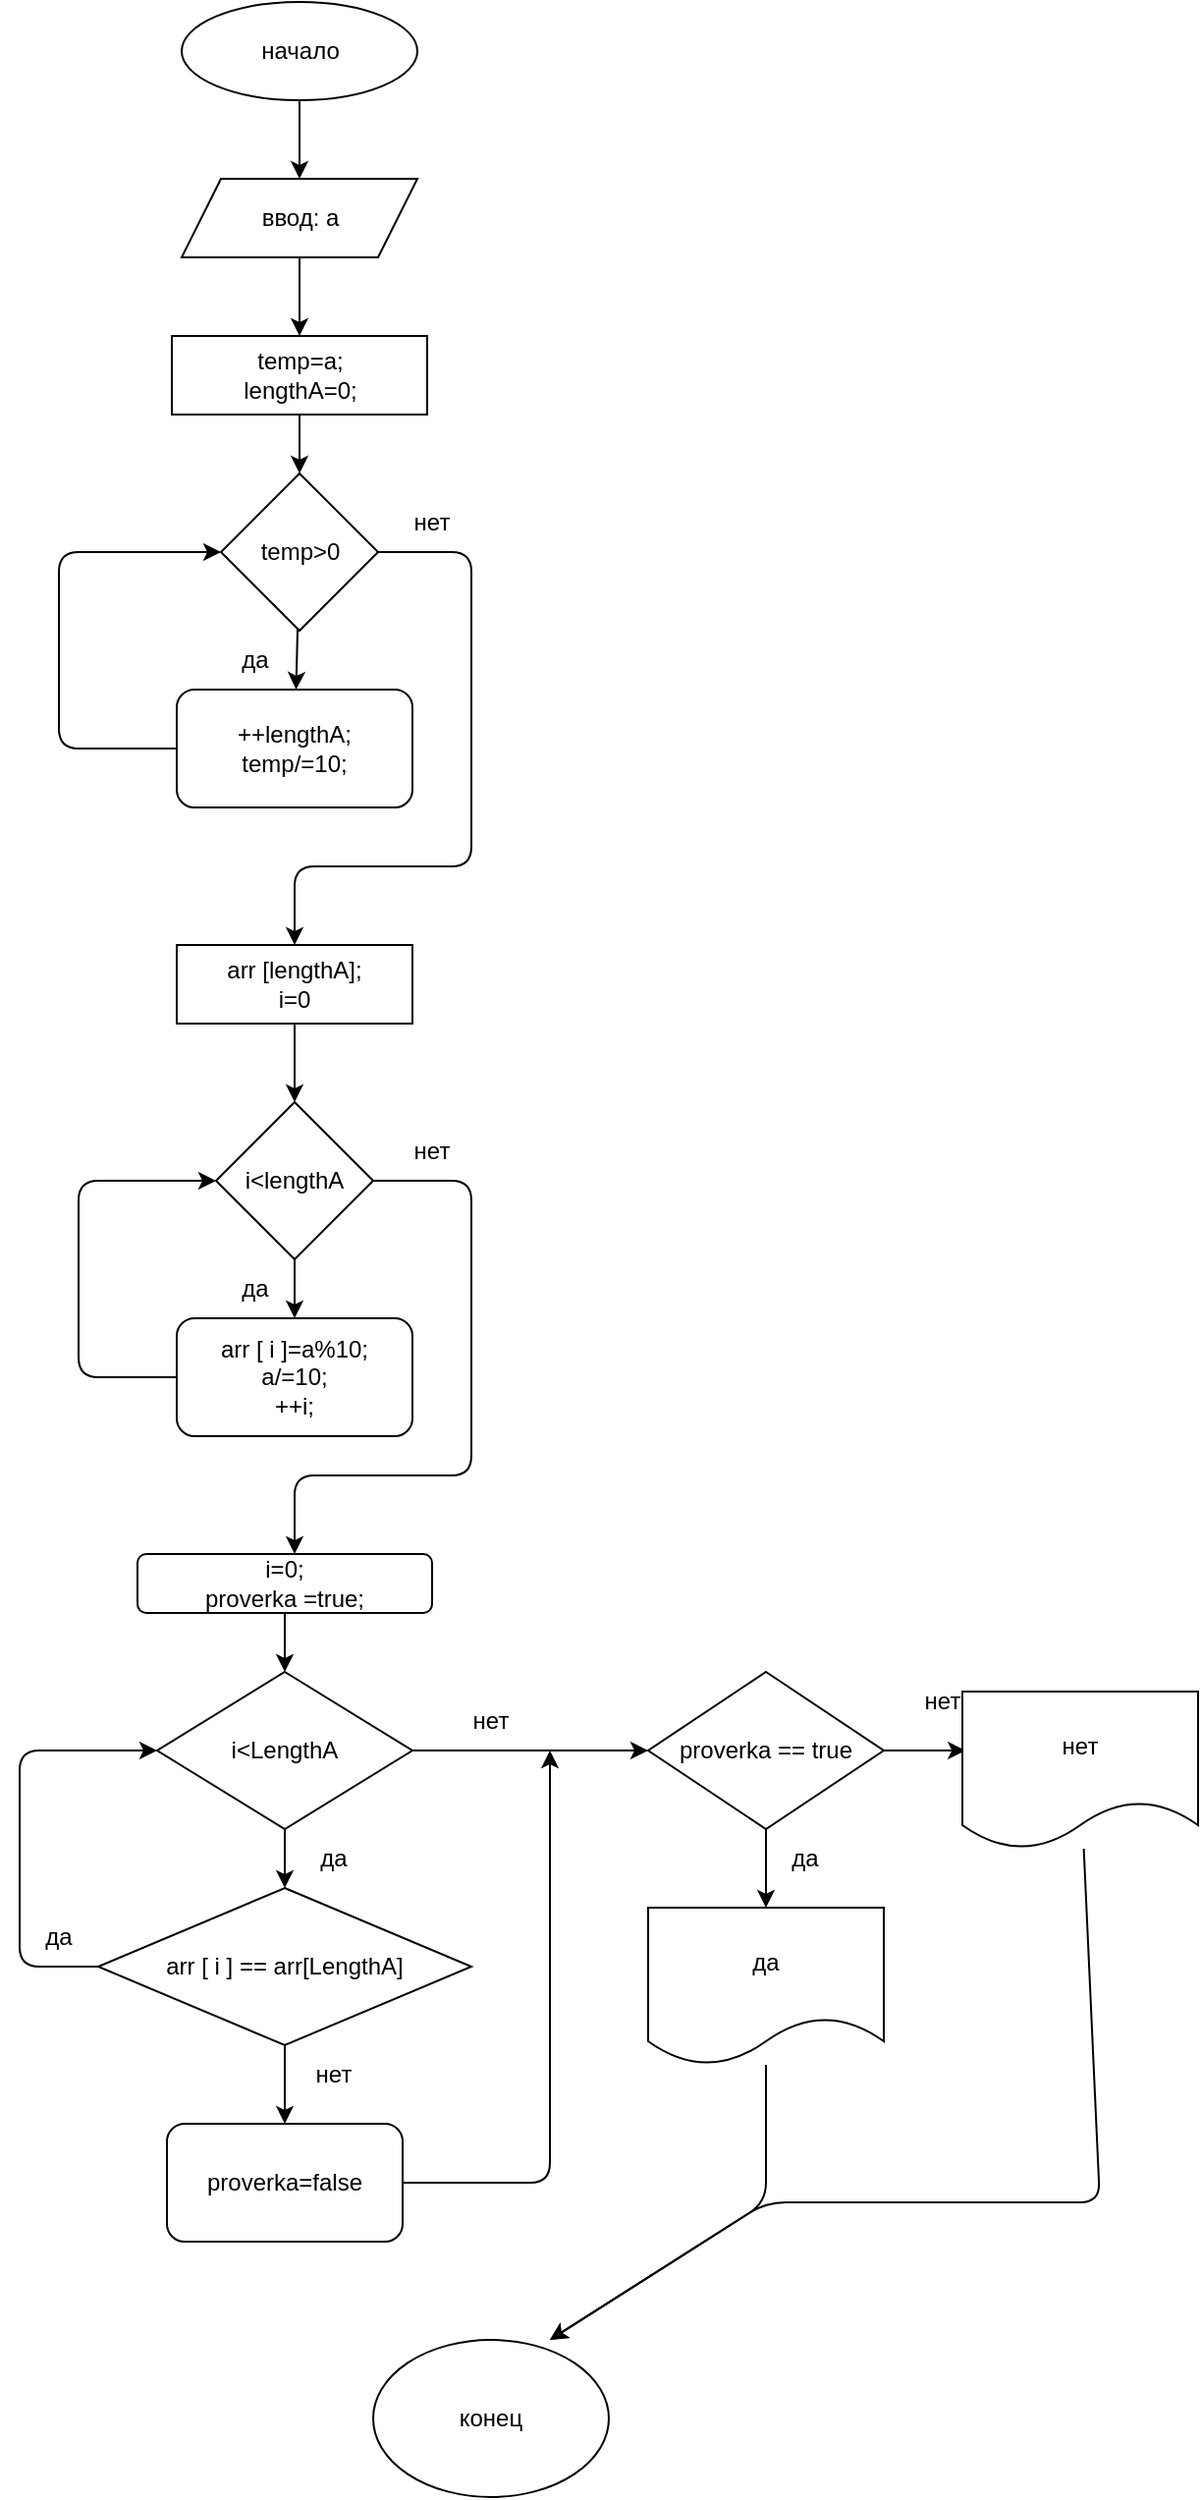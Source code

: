 <mxfile>
    <diagram id="Vugg_yJprEsoE5d1UAYD" name="Страница 1">
        <mxGraphModel dx="516" dy="319" grid="1" gridSize="10" guides="1" tooltips="1" connect="1" arrows="1" fold="1" page="1" pageScale="1" pageWidth="827" pageHeight="1169" math="0" shadow="0">
            <root>
                <mxCell id="0"/>
                <mxCell id="1" parent="0"/>
                <mxCell id="11" style="edgeStyle=none;html=1;entryX=0.5;entryY=0;entryDx=0;entryDy=0;" edge="1" parent="1" source="2" target="3">
                    <mxGeometry relative="1" as="geometry">
                        <mxPoint x="270" y="120" as="targetPoint"/>
                    </mxGeometry>
                </mxCell>
                <mxCell id="2" value="начало" style="ellipse;whiteSpace=wrap;html=1;" vertex="1" parent="1">
                    <mxGeometry x="212.5" y="40" width="120" height="50" as="geometry"/>
                </mxCell>
                <mxCell id="13" style="edgeStyle=none;html=1;entryX=0.5;entryY=0;entryDx=0;entryDy=0;" edge="1" parent="1" source="3" target="9">
                    <mxGeometry relative="1" as="geometry">
                        <mxPoint x="270" y="260" as="targetPoint"/>
                    </mxGeometry>
                </mxCell>
                <mxCell id="3" value="ввод: a" style="shape=parallelogram;perimeter=parallelogramPerimeter;whiteSpace=wrap;html=1;fixedSize=1;" vertex="1" parent="1">
                    <mxGeometry x="212.5" y="130" width="120" height="40" as="geometry"/>
                </mxCell>
                <mxCell id="6" style="edgeStyle=none;html=1;" edge="1" parent="1" source="4" target="7">
                    <mxGeometry relative="1" as="geometry">
                        <mxPoint x="260" y="320" as="targetPoint"/>
                    </mxGeometry>
                </mxCell>
                <mxCell id="16" style="edgeStyle=none;html=1;exitX=1;exitY=0.5;exitDx=0;exitDy=0;" edge="1" parent="1" source="4">
                    <mxGeometry relative="1" as="geometry">
                        <mxPoint x="270" y="520" as="targetPoint"/>
                        <Array as="points">
                            <mxPoint x="360" y="320"/>
                            <mxPoint x="360" y="480"/>
                            <mxPoint x="270" y="480"/>
                        </Array>
                    </mxGeometry>
                </mxCell>
                <mxCell id="4" value="temp&amp;gt;0" style="rhombus;whiteSpace=wrap;html=1;" vertex="1" parent="1">
                    <mxGeometry x="232.5" y="280" width="80" height="80" as="geometry"/>
                </mxCell>
                <mxCell id="15" style="edgeStyle=none;html=1;entryX=0;entryY=0.5;entryDx=0;entryDy=0;" edge="1" parent="1" source="7" target="4">
                    <mxGeometry relative="1" as="geometry">
                        <mxPoint x="140" y="330" as="targetPoint"/>
                        <Array as="points">
                            <mxPoint x="150" y="420"/>
                            <mxPoint x="150" y="320"/>
                        </Array>
                    </mxGeometry>
                </mxCell>
                <mxCell id="7" value="++lengthA;&lt;br&gt;temp/=10;&lt;br&gt;" style="rounded=1;whiteSpace=wrap;html=1;" vertex="1" parent="1">
                    <mxGeometry x="210" y="390" width="120" height="60" as="geometry"/>
                </mxCell>
                <mxCell id="14" style="edgeStyle=none;html=1;entryX=0.5;entryY=0;entryDx=0;entryDy=0;" edge="1" parent="1" source="9" target="4">
                    <mxGeometry relative="1" as="geometry"/>
                </mxCell>
                <mxCell id="9" value="temp=a;&lt;br&gt;lengthA=0;" style="rounded=0;whiteSpace=wrap;html=1;" vertex="1" parent="1">
                    <mxGeometry x="207.5" y="210" width="130" height="40" as="geometry"/>
                </mxCell>
                <mxCell id="18" style="edgeStyle=none;html=1;exitX=0.5;exitY=1;exitDx=0;exitDy=0;" edge="1" parent="1" source="17">
                    <mxGeometry relative="1" as="geometry">
                        <mxPoint x="270" y="600" as="targetPoint"/>
                    </mxGeometry>
                </mxCell>
                <mxCell id="17" value="arr [lengthA];&lt;br&gt;i=0" style="rounded=0;whiteSpace=wrap;html=1;" vertex="1" parent="1">
                    <mxGeometry x="210" y="520" width="120" height="40" as="geometry"/>
                </mxCell>
                <mxCell id="19" value="да" style="text;html=1;strokeColor=none;fillColor=none;align=center;verticalAlign=middle;whiteSpace=wrap;rounded=0;" vertex="1" parent="1">
                    <mxGeometry x="220" y="360" width="60" height="30" as="geometry"/>
                </mxCell>
                <mxCell id="20" value="нет" style="text;html=1;strokeColor=none;fillColor=none;align=center;verticalAlign=middle;whiteSpace=wrap;rounded=0;" vertex="1" parent="1">
                    <mxGeometry x="310" y="290" width="60" height="30" as="geometry"/>
                </mxCell>
                <mxCell id="22" style="edgeStyle=none;html=1;" edge="1" parent="1" source="21">
                    <mxGeometry relative="1" as="geometry">
                        <mxPoint x="270" y="710" as="targetPoint"/>
                    </mxGeometry>
                </mxCell>
                <mxCell id="27" style="edgeStyle=none;html=1;exitX=1;exitY=0.5;exitDx=0;exitDy=0;" edge="1" parent="1" source="21">
                    <mxGeometry relative="1" as="geometry">
                        <mxPoint x="270" y="830" as="targetPoint"/>
                        <Array as="points">
                            <mxPoint x="360" y="640"/>
                            <mxPoint x="360" y="790"/>
                            <mxPoint x="270" y="790"/>
                        </Array>
                    </mxGeometry>
                </mxCell>
                <mxCell id="21" value="i&amp;lt;lengthA" style="rhombus;whiteSpace=wrap;html=1;" vertex="1" parent="1">
                    <mxGeometry x="230" y="600" width="80" height="80" as="geometry"/>
                </mxCell>
                <mxCell id="24" style="edgeStyle=none;html=1;entryX=0;entryY=0.5;entryDx=0;entryDy=0;" edge="1" parent="1" source="23" target="21">
                    <mxGeometry relative="1" as="geometry">
                        <mxPoint x="120" y="650" as="targetPoint"/>
                        <Array as="points">
                            <mxPoint x="160" y="740"/>
                            <mxPoint x="160" y="640"/>
                        </Array>
                    </mxGeometry>
                </mxCell>
                <mxCell id="23" value="arr [ i ]=a%10;&lt;br&gt;a/=10;&lt;br&gt;++i;" style="rounded=1;whiteSpace=wrap;html=1;" vertex="1" parent="1">
                    <mxGeometry x="210" y="710" width="120" height="60" as="geometry"/>
                </mxCell>
                <mxCell id="25" value="да" style="text;html=1;strokeColor=none;fillColor=none;align=center;verticalAlign=middle;whiteSpace=wrap;rounded=0;" vertex="1" parent="1">
                    <mxGeometry x="220" y="680" width="60" height="30" as="geometry"/>
                </mxCell>
                <mxCell id="26" value="нет" style="text;html=1;strokeColor=none;fillColor=none;align=center;verticalAlign=middle;whiteSpace=wrap;rounded=0;" vertex="1" parent="1">
                    <mxGeometry x="310" y="610" width="60" height="30" as="geometry"/>
                </mxCell>
                <mxCell id="39" style="edgeStyle=none;html=1;" edge="1" parent="1" source="28">
                    <mxGeometry relative="1" as="geometry">
                        <mxPoint x="265" y="1000" as="targetPoint"/>
                    </mxGeometry>
                </mxCell>
                <mxCell id="46" style="edgeStyle=none;html=1;exitX=1;exitY=0.5;exitDx=0;exitDy=0;" edge="1" parent="1" source="28">
                    <mxGeometry relative="1" as="geometry">
                        <mxPoint x="450" y="930" as="targetPoint"/>
                    </mxGeometry>
                </mxCell>
                <mxCell id="28" value="i&amp;lt;LengthA" style="rhombus;whiteSpace=wrap;html=1;" vertex="1" parent="1">
                    <mxGeometry x="200" y="890" width="130" height="80" as="geometry"/>
                </mxCell>
                <mxCell id="31" style="edgeStyle=none;html=1;" edge="1" parent="1" source="30" target="28">
                    <mxGeometry relative="1" as="geometry"/>
                </mxCell>
                <mxCell id="30" value="i=0;&lt;br&gt;proverka =true;" style="rounded=1;whiteSpace=wrap;html=1;" vertex="1" parent="1">
                    <mxGeometry x="190" y="830" width="150" height="30" as="geometry"/>
                </mxCell>
                <mxCell id="42" style="edgeStyle=none;html=1;entryX=0;entryY=0.5;entryDx=0;entryDy=0;" edge="1" parent="1" source="41" target="28">
                    <mxGeometry relative="1" as="geometry">
                        <mxPoint x="110" y="1040" as="targetPoint"/>
                        <Array as="points">
                            <mxPoint x="130" y="1040"/>
                            <mxPoint x="130" y="930"/>
                        </Array>
                    </mxGeometry>
                </mxCell>
                <mxCell id="44" style="edgeStyle=none;html=1;" edge="1" parent="1" source="41" target="43">
                    <mxGeometry relative="1" as="geometry"/>
                </mxCell>
                <mxCell id="41" value="arr [ i ] == arr[LengthA]" style="rhombus;whiteSpace=wrap;html=1;" vertex="1" parent="1">
                    <mxGeometry x="170" y="1000" width="190" height="80" as="geometry"/>
                </mxCell>
                <mxCell id="45" style="edgeStyle=none;html=1;" edge="1" parent="1" source="43">
                    <mxGeometry relative="1" as="geometry">
                        <mxPoint x="400" y="930" as="targetPoint"/>
                        <Array as="points">
                            <mxPoint x="400" y="1150"/>
                        </Array>
                    </mxGeometry>
                </mxCell>
                <mxCell id="43" value="proverka=false" style="rounded=1;whiteSpace=wrap;html=1;" vertex="1" parent="1">
                    <mxGeometry x="205" y="1120" width="120" height="60" as="geometry"/>
                </mxCell>
                <mxCell id="47" value="да" style="text;html=1;strokeColor=none;fillColor=none;align=center;verticalAlign=middle;whiteSpace=wrap;rounded=0;" vertex="1" parent="1">
                    <mxGeometry x="260" y="970" width="60" height="30" as="geometry"/>
                </mxCell>
                <mxCell id="48" value="нет" style="text;html=1;strokeColor=none;fillColor=none;align=center;verticalAlign=middle;whiteSpace=wrap;rounded=0;" vertex="1" parent="1">
                    <mxGeometry x="340" y="900" width="60" height="30" as="geometry"/>
                </mxCell>
                <mxCell id="49" value="да" style="text;html=1;strokeColor=none;fillColor=none;align=center;verticalAlign=middle;whiteSpace=wrap;rounded=0;" vertex="1" parent="1">
                    <mxGeometry x="500" y="970" width="60" height="30" as="geometry"/>
                </mxCell>
                <mxCell id="50" value="да" style="text;html=1;strokeColor=none;fillColor=none;align=center;verticalAlign=middle;whiteSpace=wrap;rounded=0;" vertex="1" parent="1">
                    <mxGeometry x="120" y="1010" width="60" height="30" as="geometry"/>
                </mxCell>
                <mxCell id="51" value="нет" style="text;html=1;strokeColor=none;fillColor=none;align=center;verticalAlign=middle;whiteSpace=wrap;rounded=0;" vertex="1" parent="1">
                    <mxGeometry x="260" y="1080" width="60" height="30" as="geometry"/>
                </mxCell>
                <mxCell id="53" style="edgeStyle=none;html=1;" edge="1" parent="1" source="52" target="54">
                    <mxGeometry relative="1" as="geometry">
                        <mxPoint x="510" y="1020" as="targetPoint"/>
                    </mxGeometry>
                </mxCell>
                <mxCell id="55" style="edgeStyle=none;html=1;" edge="1" parent="1" source="52">
                    <mxGeometry relative="1" as="geometry">
                        <mxPoint x="611.6" y="930" as="targetPoint"/>
                    </mxGeometry>
                </mxCell>
                <mxCell id="52" value="proverka == true" style="rhombus;whiteSpace=wrap;html=1;" vertex="1" parent="1">
                    <mxGeometry x="450" y="890" width="120" height="80" as="geometry"/>
                </mxCell>
                <mxCell id="59" style="edgeStyle=none;html=1;entryX=0.75;entryY=0;entryDx=0;entryDy=0;entryPerimeter=0;" edge="1" parent="1" source="54" target="60">
                    <mxGeometry relative="1" as="geometry">
                        <mxPoint x="670" y="1110" as="targetPoint"/>
                        <Array as="points">
                            <mxPoint x="510" y="1160"/>
                        </Array>
                    </mxGeometry>
                </mxCell>
                <mxCell id="54" value="да" style="shape=document;whiteSpace=wrap;html=1;boundedLbl=1;" vertex="1" parent="1">
                    <mxGeometry x="450" y="1010" width="120" height="80" as="geometry"/>
                </mxCell>
                <mxCell id="56" value="нет" style="text;html=1;strokeColor=none;fillColor=none;align=center;verticalAlign=middle;whiteSpace=wrap;rounded=0;" vertex="1" parent="1">
                    <mxGeometry x="570" y="890" width="60" height="30" as="geometry"/>
                </mxCell>
                <mxCell id="58" style="edgeStyle=none;html=1;" edge="1" parent="1" source="57">
                    <mxGeometry relative="1" as="geometry">
                        <mxPoint x="400" y="1230" as="targetPoint"/>
                        <Array as="points">
                            <mxPoint x="680" y="1160"/>
                            <mxPoint x="510" y="1160"/>
                        </Array>
                    </mxGeometry>
                </mxCell>
                <mxCell id="57" value="нет" style="shape=document;whiteSpace=wrap;html=1;boundedLbl=1;" vertex="1" parent="1">
                    <mxGeometry x="610" y="900" width="120" height="80" as="geometry"/>
                </mxCell>
                <mxCell id="60" value="конец" style="ellipse;whiteSpace=wrap;html=1;" vertex="1" parent="1">
                    <mxGeometry x="310" y="1230" width="120" height="80" as="geometry"/>
                </mxCell>
            </root>
        </mxGraphModel>
    </diagram>
</mxfile>